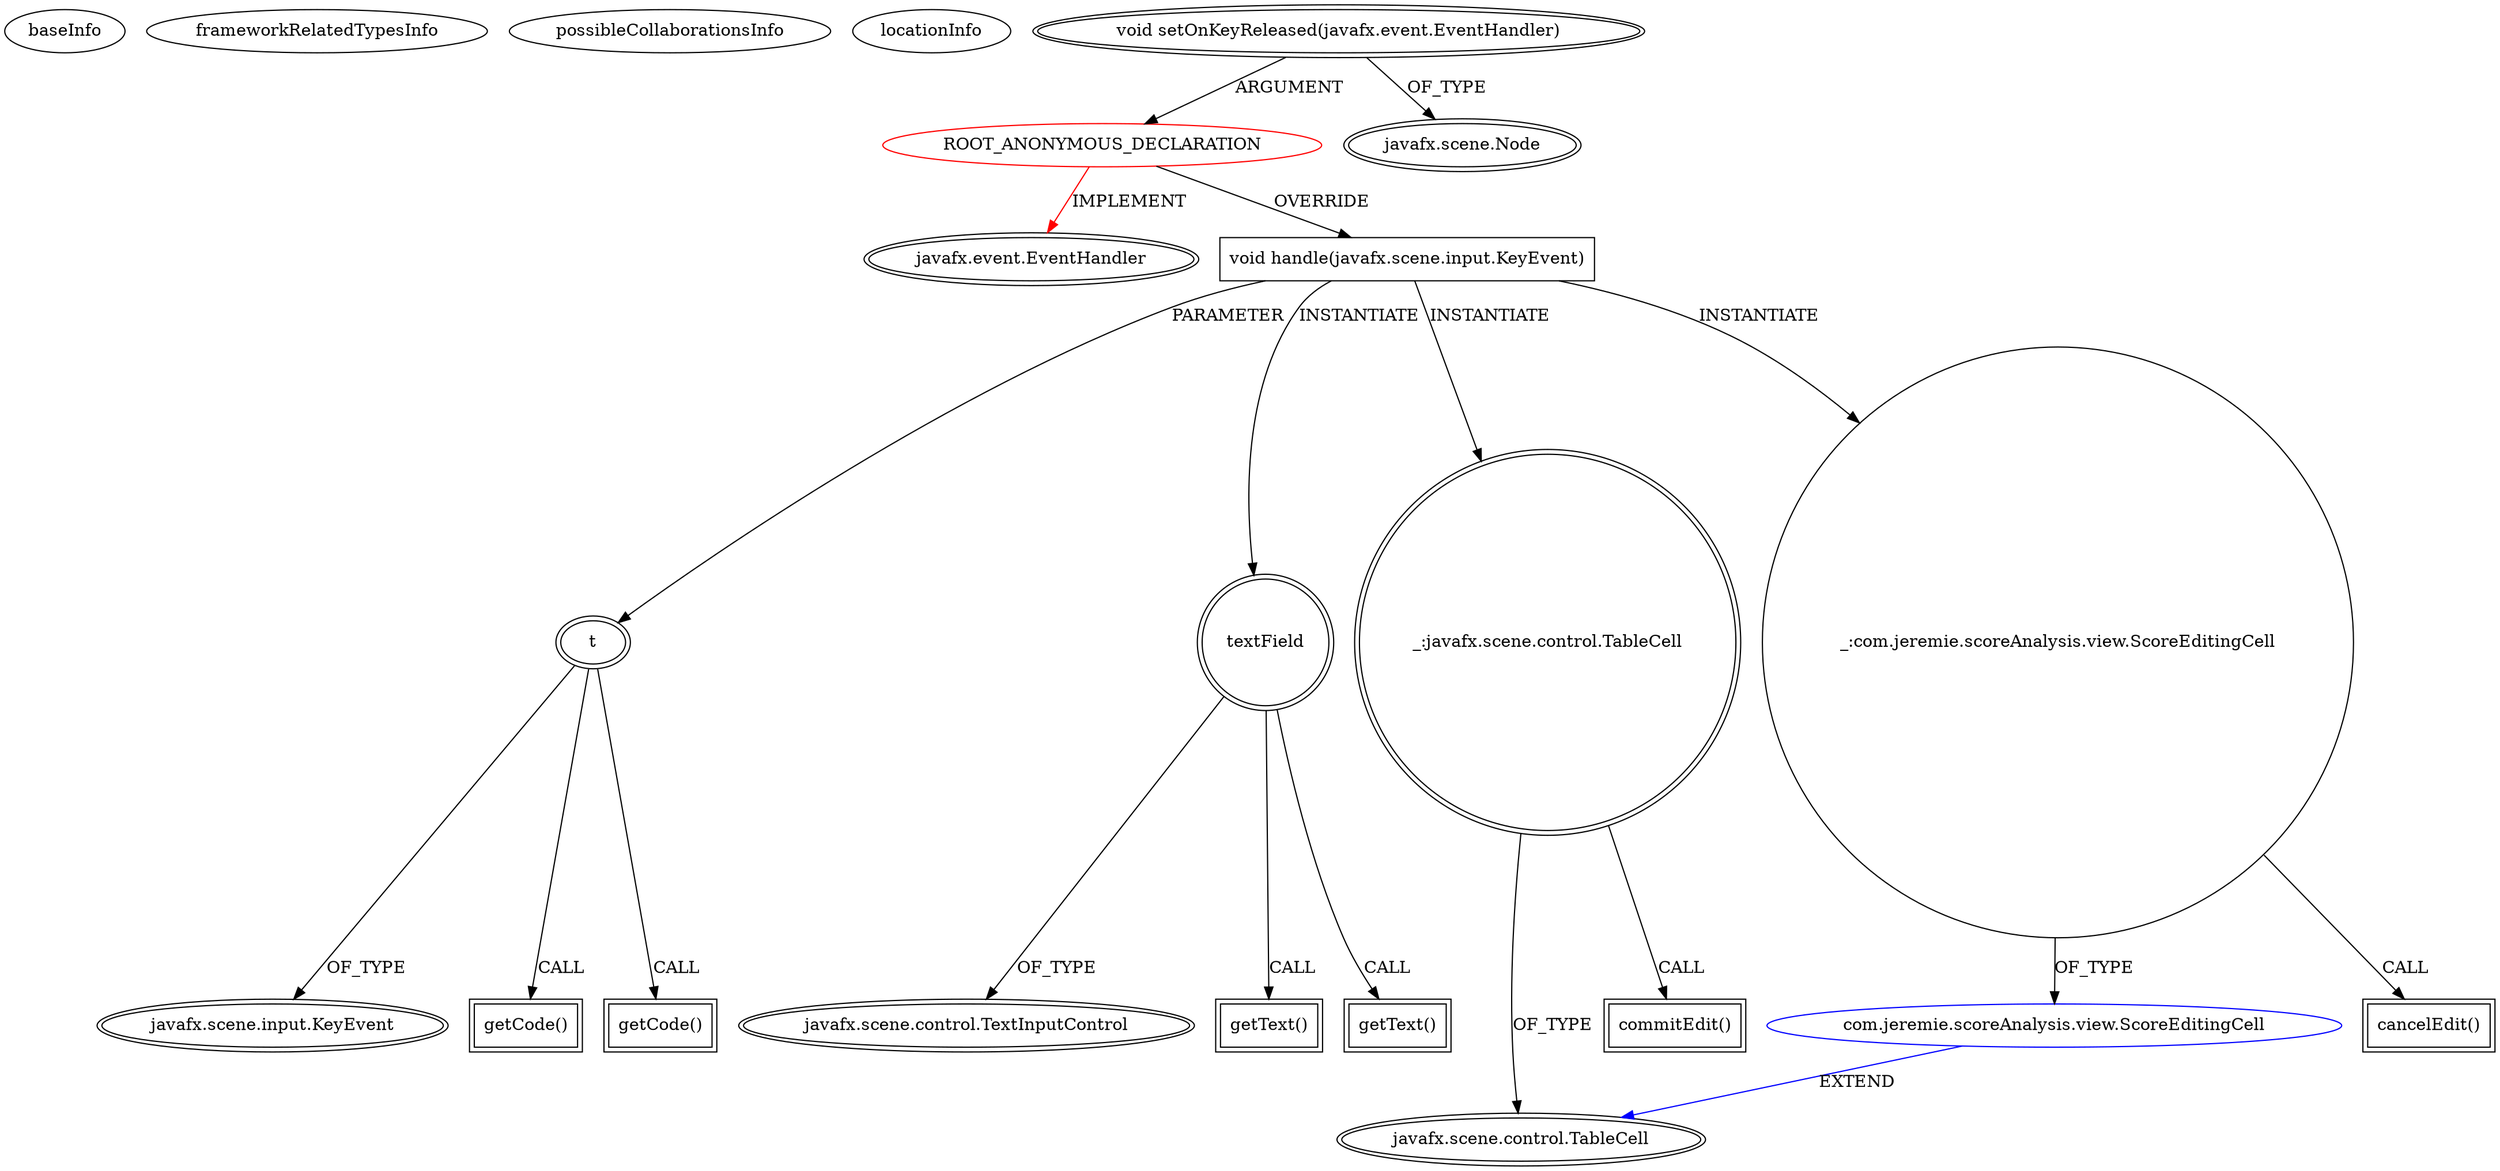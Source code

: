 digraph {
baseInfo[graphId=620,category="extension_graph",isAnonymous=true,possibleRelation=true]
frameworkRelatedTypesInfo[0="javafx.event.EventHandler"]
possibleCollaborationsInfo[0="620~OVERRIDING_METHOD_DECLARATION-METHOD_CALL-~javafx.event.EventHandler ~javafx.scene.control.TableCell ~true~false"]
locationInfo[projectName="JeremieAstray-studentScoreAnalysis",filePath="/JeremieAstray-studentScoreAnalysis/studentScoreAnalysis-master/src/com/jeremie/scoreAnalysis/view/ScoreEditingCell.java",contextSignature="void createTextField()",graphId="620"]
0[label="ROOT_ANONYMOUS_DECLARATION",vertexType="ROOT_ANONYMOUS_DECLARATION",isFrameworkType=false,color=red]
1[label="javafx.event.EventHandler",vertexType="FRAMEWORK_INTERFACE_TYPE",isFrameworkType=true,peripheries=2]
2[label="void setOnKeyReleased(javafx.event.EventHandler)",vertexType="OUTSIDE_CALL",isFrameworkType=true,peripheries=2]
3[label="javafx.scene.Node",vertexType="FRAMEWORK_CLASS_TYPE",isFrameworkType=true,peripheries=2]
4[label="void handle(javafx.scene.input.KeyEvent)",vertexType="OVERRIDING_METHOD_DECLARATION",isFrameworkType=false,shape=box]
5[label="t",vertexType="PARAMETER_DECLARATION",isFrameworkType=true,peripheries=2]
6[label="javafx.scene.input.KeyEvent",vertexType="FRAMEWORK_CLASS_TYPE",isFrameworkType=true,peripheries=2]
8[label="getCode()",vertexType="INSIDE_CALL",isFrameworkType=true,peripheries=2,shape=box]
9[label="textField",vertexType="VARIABLE_EXPRESION",isFrameworkType=true,peripheries=2,shape=circle]
11[label="javafx.scene.control.TextInputControl",vertexType="FRAMEWORK_CLASS_TYPE",isFrameworkType=true,peripheries=2]
10[label="getText()",vertexType="INSIDE_CALL",isFrameworkType=true,peripheries=2,shape=box]
12[label="_:javafx.scene.control.TableCell",vertexType="VARIABLE_EXPRESION",isFrameworkType=true,peripheries=2,shape=circle]
14[label="javafx.scene.control.TableCell",vertexType="FRAMEWORK_CLASS_TYPE",isFrameworkType=true,peripheries=2]
13[label="commitEdit()",vertexType="INSIDE_CALL",isFrameworkType=true,peripheries=2,shape=box]
16[label="getText()",vertexType="INSIDE_CALL",isFrameworkType=true,peripheries=2,shape=box]
18[label="getCode()",vertexType="INSIDE_CALL",isFrameworkType=true,peripheries=2,shape=box]
19[label="_:com.jeremie.scoreAnalysis.view.ScoreEditingCell",vertexType="VARIABLE_EXPRESION",isFrameworkType=false,shape=circle]
21[label="com.jeremie.scoreAnalysis.view.ScoreEditingCell",vertexType="REFERENCE_CLIENT_CLASS_DECLARATION",isFrameworkType=false,color=blue]
20[label="cancelEdit()",vertexType="INSIDE_CALL",isFrameworkType=true,peripheries=2,shape=box]
0->1[label="IMPLEMENT",color=red]
2->0[label="ARGUMENT"]
2->3[label="OF_TYPE"]
0->4[label="OVERRIDE"]
5->6[label="OF_TYPE"]
4->5[label="PARAMETER"]
5->8[label="CALL"]
4->9[label="INSTANTIATE"]
9->11[label="OF_TYPE"]
9->10[label="CALL"]
4->12[label="INSTANTIATE"]
12->14[label="OF_TYPE"]
12->13[label="CALL"]
9->16[label="CALL"]
5->18[label="CALL"]
4->19[label="INSTANTIATE"]
21->14[label="EXTEND",color=blue]
19->21[label="OF_TYPE"]
19->20[label="CALL"]
}
